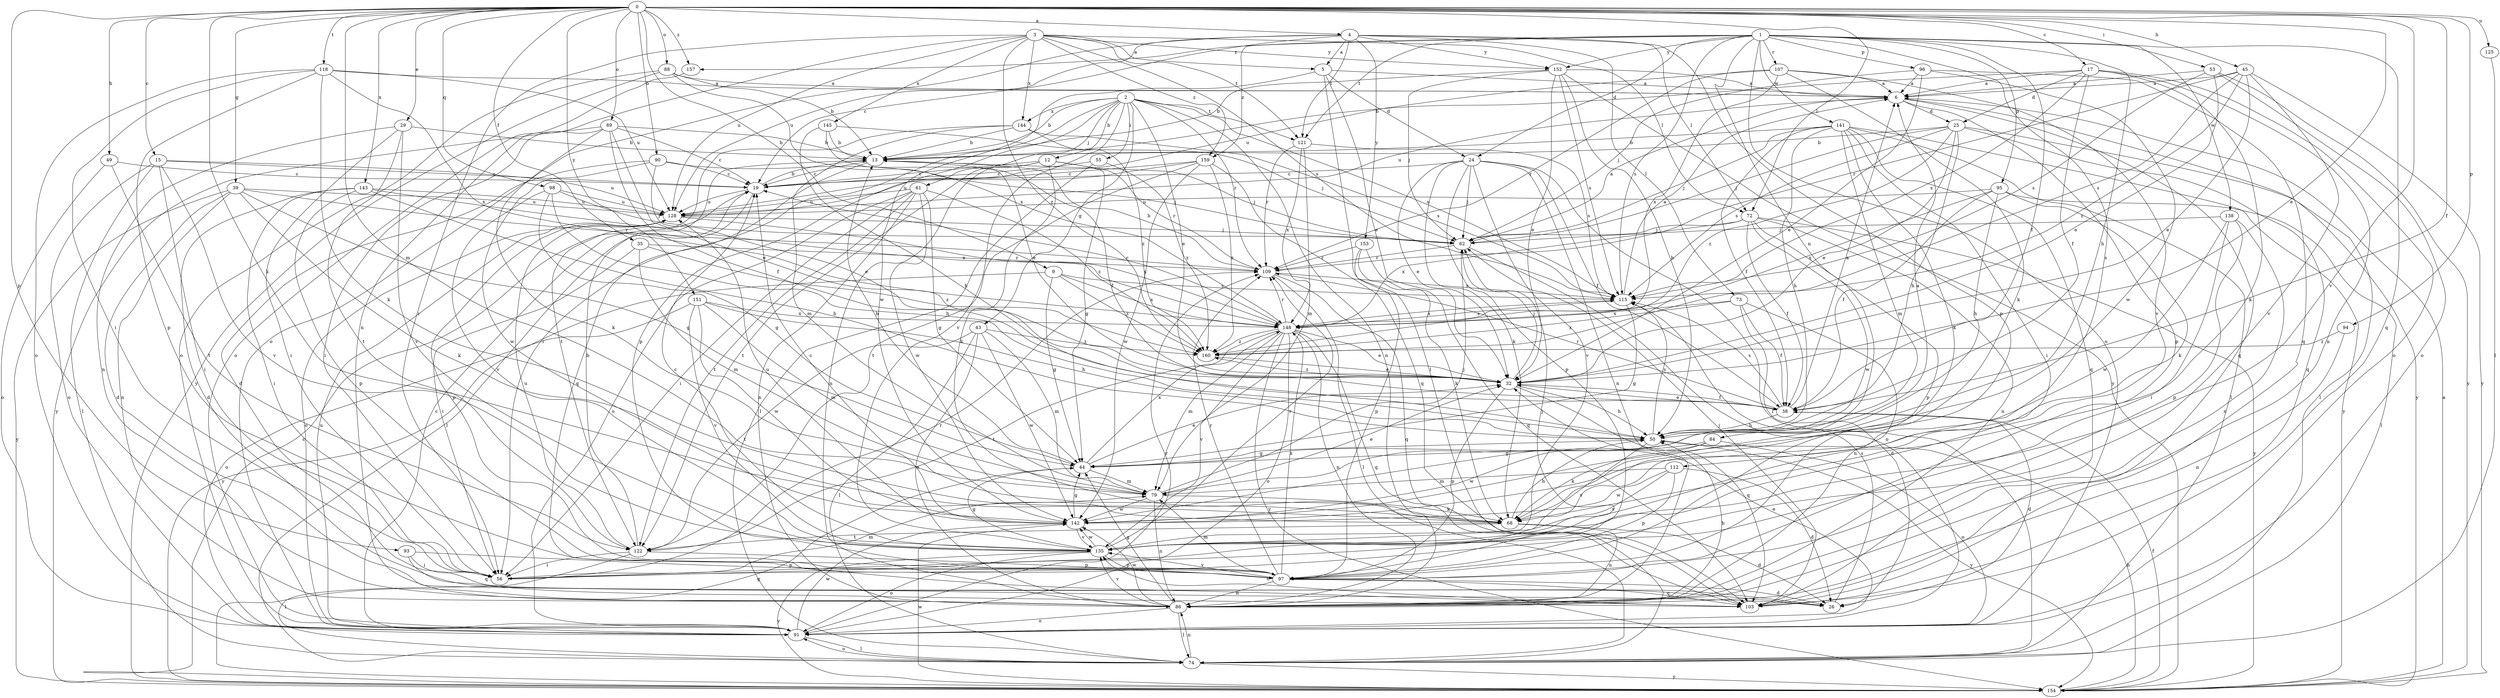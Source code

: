 strict digraph  {
0;
1;
2;
3;
4;
5;
6;
9;
12;
13;
15;
17;
19;
24;
25;
26;
29;
32;
35;
38;
39;
43;
44;
45;
49;
50;
53;
55;
56;
61;
62;
68;
72;
73;
74;
79;
84;
86;
88;
89;
90;
91;
93;
94;
95;
96;
97;
98;
103;
107;
109;
112;
115;
118;
121;
122;
125;
128;
135;
138;
141;
142;
143;
144;
145;
148;
151;
152;
153;
154;
157;
159;
160;
0 -> 4  [label=a];
0 -> 9  [label=b];
0 -> 15  [label=c];
0 -> 17  [label=c];
0 -> 29  [label=e];
0 -> 32  [label=e];
0 -> 35  [label=f];
0 -> 38  [label=f];
0 -> 39  [label=g];
0 -> 45  [label=h];
0 -> 49  [label=h];
0 -> 53  [label=i];
0 -> 68  [label=k];
0 -> 72  [label=l];
0 -> 79  [label=m];
0 -> 88  [label=o];
0 -> 89  [label=o];
0 -> 90  [label=o];
0 -> 93  [label=p];
0 -> 94  [label=p];
0 -> 98  [label=q];
0 -> 118  [label=t];
0 -> 125  [label=u];
0 -> 135  [label=v];
0 -> 143  [label=x];
0 -> 151  [label=y];
0 -> 157  [label=z];
1 -> 24  [label=d];
1 -> 38  [label=f];
1 -> 50  [label=h];
1 -> 84  [label=n];
1 -> 91  [label=o];
1 -> 95  [label=p];
1 -> 96  [label=p];
1 -> 103  [label=q];
1 -> 107  [label=r];
1 -> 112  [label=s];
1 -> 115  [label=s];
1 -> 121  [label=t];
1 -> 138  [label=w];
1 -> 141  [label=w];
1 -> 152  [label=y];
1 -> 157  [label=z];
1 -> 159  [label=z];
2 -> 12  [label=b];
2 -> 13  [label=b];
2 -> 32  [label=e];
2 -> 43  [label=g];
2 -> 55  [label=i];
2 -> 56  [label=i];
2 -> 61  [label=j];
2 -> 86  [label=n];
2 -> 97  [label=p];
2 -> 109  [label=r];
2 -> 115  [label=s];
2 -> 121  [label=t];
2 -> 135  [label=v];
2 -> 144  [label=x];
3 -> 5  [label=a];
3 -> 56  [label=i];
3 -> 72  [label=l];
3 -> 86  [label=n];
3 -> 115  [label=s];
3 -> 121  [label=t];
3 -> 128  [label=u];
3 -> 144  [label=x];
3 -> 145  [label=x];
3 -> 152  [label=y];
3 -> 159  [label=z];
3 -> 160  [label=z];
4 -> 5  [label=a];
4 -> 19  [label=c];
4 -> 72  [label=l];
4 -> 73  [label=l];
4 -> 91  [label=o];
4 -> 97  [label=p];
4 -> 121  [label=t];
4 -> 128  [label=u];
4 -> 152  [label=y];
4 -> 153  [label=y];
5 -> 6  [label=a];
5 -> 24  [label=d];
5 -> 32  [label=e];
5 -> 74  [label=l];
5 -> 142  [label=w];
6 -> 25  [label=d];
6 -> 97  [label=p];
6 -> 103  [label=q];
6 -> 128  [label=u];
6 -> 154  [label=y];
9 -> 44  [label=g];
9 -> 115  [label=s];
9 -> 148  [label=x];
9 -> 154  [label=y];
9 -> 160  [label=z];
12 -> 19  [label=c];
12 -> 44  [label=g];
12 -> 68  [label=k];
12 -> 86  [label=n];
12 -> 109  [label=r];
12 -> 122  [label=t];
13 -> 19  [label=c];
13 -> 38  [label=f];
13 -> 62  [label=j];
13 -> 103  [label=q];
15 -> 19  [label=c];
15 -> 56  [label=i];
15 -> 74  [label=l];
15 -> 91  [label=o];
15 -> 128  [label=u];
15 -> 135  [label=v];
17 -> 6  [label=a];
17 -> 13  [label=b];
17 -> 25  [label=d];
17 -> 38  [label=f];
17 -> 68  [label=k];
17 -> 86  [label=n];
17 -> 91  [label=o];
17 -> 115  [label=s];
19 -> 13  [label=b];
19 -> 74  [label=l];
19 -> 128  [label=u];
24 -> 19  [label=c];
24 -> 32  [label=e];
24 -> 38  [label=f];
24 -> 62  [label=j];
24 -> 68  [label=k];
24 -> 74  [label=l];
24 -> 86  [label=n];
24 -> 97  [label=p];
24 -> 135  [label=v];
25 -> 13  [label=b];
25 -> 32  [label=e];
25 -> 50  [label=h];
25 -> 62  [label=j];
25 -> 74  [label=l];
25 -> 103  [label=q];
25 -> 115  [label=s];
25 -> 160  [label=z];
26 -> 115  [label=s];
29 -> 13  [label=b];
29 -> 56  [label=i];
29 -> 86  [label=n];
29 -> 122  [label=t];
29 -> 135  [label=v];
32 -> 38  [label=f];
32 -> 50  [label=h];
32 -> 62  [label=j];
32 -> 97  [label=p];
32 -> 103  [label=q];
32 -> 160  [label=z];
35 -> 56  [label=i];
35 -> 79  [label=m];
35 -> 109  [label=r];
35 -> 160  [label=z];
38 -> 6  [label=a];
38 -> 26  [label=d];
38 -> 32  [label=e];
38 -> 50  [label=h];
38 -> 109  [label=r];
38 -> 115  [label=s];
39 -> 26  [label=d];
39 -> 44  [label=g];
39 -> 68  [label=k];
39 -> 86  [label=n];
39 -> 109  [label=r];
39 -> 128  [label=u];
39 -> 154  [label=y];
43 -> 74  [label=l];
43 -> 79  [label=m];
43 -> 86  [label=n];
43 -> 122  [label=t];
43 -> 142  [label=w];
43 -> 160  [label=z];
44 -> 6  [label=a];
44 -> 13  [label=b];
44 -> 32  [label=e];
44 -> 79  [label=m];
44 -> 148  [label=x];
45 -> 6  [label=a];
45 -> 32  [label=e];
45 -> 109  [label=r];
45 -> 115  [label=s];
45 -> 135  [label=v];
45 -> 154  [label=y];
45 -> 160  [label=z];
49 -> 19  [label=c];
49 -> 91  [label=o];
49 -> 122  [label=t];
50 -> 44  [label=g];
50 -> 115  [label=s];
50 -> 135  [label=v];
50 -> 154  [label=y];
53 -> 6  [label=a];
53 -> 32  [label=e];
53 -> 91  [label=o];
53 -> 115  [label=s];
53 -> 154  [label=y];
55 -> 19  [label=c];
55 -> 74  [label=l];
55 -> 160  [label=z];
56 -> 62  [label=j];
56 -> 79  [label=m];
56 -> 109  [label=r];
61 -> 44  [label=g];
61 -> 56  [label=i];
61 -> 86  [label=n];
61 -> 91  [label=o];
61 -> 122  [label=t];
61 -> 128  [label=u];
61 -> 142  [label=w];
61 -> 160  [label=z];
62 -> 6  [label=a];
62 -> 91  [label=o];
62 -> 109  [label=r];
68 -> 26  [label=d];
68 -> 50  [label=h];
68 -> 86  [label=n];
68 -> 122  [label=t];
72 -> 38  [label=f];
72 -> 62  [label=j];
72 -> 86  [label=n];
72 -> 97  [label=p];
72 -> 142  [label=w];
72 -> 148  [label=x];
72 -> 154  [label=y];
73 -> 26  [label=d];
73 -> 38  [label=f];
73 -> 86  [label=n];
73 -> 148  [label=x];
73 -> 160  [label=z];
74 -> 86  [label=n];
74 -> 91  [label=o];
74 -> 154  [label=y];
79 -> 32  [label=e];
79 -> 62  [label=j];
79 -> 68  [label=k];
79 -> 86  [label=n];
79 -> 142  [label=w];
84 -> 44  [label=g];
84 -> 68  [label=k];
84 -> 91  [label=o];
84 -> 142  [label=w];
86 -> 44  [label=g];
86 -> 50  [label=h];
86 -> 74  [label=l];
86 -> 91  [label=o];
86 -> 135  [label=v];
86 -> 142  [label=w];
88 -> 6  [label=a];
88 -> 13  [label=b];
88 -> 91  [label=o];
88 -> 148  [label=x];
88 -> 154  [label=y];
89 -> 13  [label=b];
89 -> 19  [label=c];
89 -> 32  [label=e];
89 -> 38  [label=f];
89 -> 56  [label=i];
89 -> 68  [label=k];
89 -> 154  [label=y];
90 -> 19  [label=c];
90 -> 26  [label=d];
90 -> 32  [label=e];
90 -> 62  [label=j];
90 -> 142  [label=w];
91 -> 19  [label=c];
91 -> 32  [label=e];
91 -> 74  [label=l];
91 -> 109  [label=r];
91 -> 128  [label=u];
91 -> 142  [label=w];
93 -> 56  [label=i];
93 -> 97  [label=p];
93 -> 103  [label=q];
94 -> 86  [label=n];
94 -> 160  [label=z];
95 -> 38  [label=f];
95 -> 50  [label=h];
95 -> 68  [label=k];
95 -> 74  [label=l];
95 -> 128  [label=u];
95 -> 148  [label=x];
96 -> 6  [label=a];
96 -> 32  [label=e];
96 -> 62  [label=j];
96 -> 103  [label=q];
96 -> 142  [label=w];
97 -> 26  [label=d];
97 -> 79  [label=m];
97 -> 86  [label=n];
97 -> 103  [label=q];
97 -> 109  [label=r];
97 -> 135  [label=v];
97 -> 148  [label=x];
98 -> 44  [label=g];
98 -> 50  [label=h];
98 -> 62  [label=j];
98 -> 128  [label=u];
98 -> 135  [label=v];
103 -> 62  [label=j];
103 -> 135  [label=v];
107 -> 6  [label=a];
107 -> 68  [label=k];
107 -> 109  [label=r];
107 -> 128  [label=u];
107 -> 135  [label=v];
107 -> 148  [label=x];
109 -> 13  [label=b];
109 -> 74  [label=l];
109 -> 103  [label=q];
109 -> 115  [label=s];
112 -> 26  [label=d];
112 -> 79  [label=m];
112 -> 97  [label=p];
112 -> 135  [label=v];
112 -> 142  [label=w];
115 -> 6  [label=a];
115 -> 44  [label=g];
115 -> 148  [label=x];
118 -> 6  [label=a];
118 -> 56  [label=i];
118 -> 68  [label=k];
118 -> 91  [label=o];
118 -> 97  [label=p];
118 -> 128  [label=u];
118 -> 148  [label=x];
121 -> 79  [label=m];
121 -> 109  [label=r];
121 -> 115  [label=s];
121 -> 148  [label=x];
122 -> 13  [label=b];
122 -> 56  [label=i];
122 -> 74  [label=l];
122 -> 97  [label=p];
122 -> 128  [label=u];
125 -> 74  [label=l];
128 -> 62  [label=j];
128 -> 91  [label=o];
128 -> 97  [label=p];
128 -> 148  [label=x];
135 -> 19  [label=c];
135 -> 44  [label=g];
135 -> 91  [label=o];
135 -> 97  [label=p];
135 -> 109  [label=r];
135 -> 142  [label=w];
135 -> 154  [label=y];
138 -> 56  [label=i];
138 -> 62  [label=j];
138 -> 86  [label=n];
138 -> 97  [label=p];
138 -> 142  [label=w];
141 -> 13  [label=b];
141 -> 38  [label=f];
141 -> 50  [label=h];
141 -> 56  [label=i];
141 -> 62  [label=j];
141 -> 68  [label=k];
141 -> 74  [label=l];
141 -> 79  [label=m];
141 -> 103  [label=q];
141 -> 154  [label=y];
142 -> 19  [label=c];
142 -> 44  [label=g];
142 -> 128  [label=u];
142 -> 135  [label=v];
143 -> 26  [label=d];
143 -> 50  [label=h];
143 -> 56  [label=i];
143 -> 97  [label=p];
143 -> 128  [label=u];
143 -> 148  [label=x];
144 -> 13  [label=b];
144 -> 79  [label=m];
144 -> 115  [label=s];
144 -> 122  [label=t];
144 -> 160  [label=z];
145 -> 13  [label=b];
145 -> 32  [label=e];
145 -> 50  [label=h];
145 -> 62  [label=j];
148 -> 19  [label=c];
148 -> 32  [label=e];
148 -> 79  [label=m];
148 -> 86  [label=n];
148 -> 91  [label=o];
148 -> 103  [label=q];
148 -> 109  [label=r];
148 -> 115  [label=s];
148 -> 122  [label=t];
148 -> 135  [label=v];
148 -> 154  [label=y];
148 -> 160  [label=z];
151 -> 50  [label=h];
151 -> 79  [label=m];
151 -> 91  [label=o];
151 -> 135  [label=v];
151 -> 142  [label=w];
151 -> 148  [label=x];
152 -> 6  [label=a];
152 -> 13  [label=b];
152 -> 32  [label=e];
152 -> 50  [label=h];
152 -> 62  [label=j];
152 -> 115  [label=s];
152 -> 154  [label=y];
153 -> 68  [label=k];
153 -> 97  [label=p];
153 -> 103  [label=q];
153 -> 109  [label=r];
154 -> 6  [label=a];
154 -> 19  [label=c];
154 -> 38  [label=f];
154 -> 44  [label=g];
154 -> 50  [label=h];
154 -> 142  [label=w];
157 -> 91  [label=o];
159 -> 19  [label=c];
159 -> 103  [label=q];
159 -> 122  [label=t];
159 -> 128  [label=u];
159 -> 142  [label=w];
159 -> 160  [label=z];
160 -> 32  [label=e];
}
